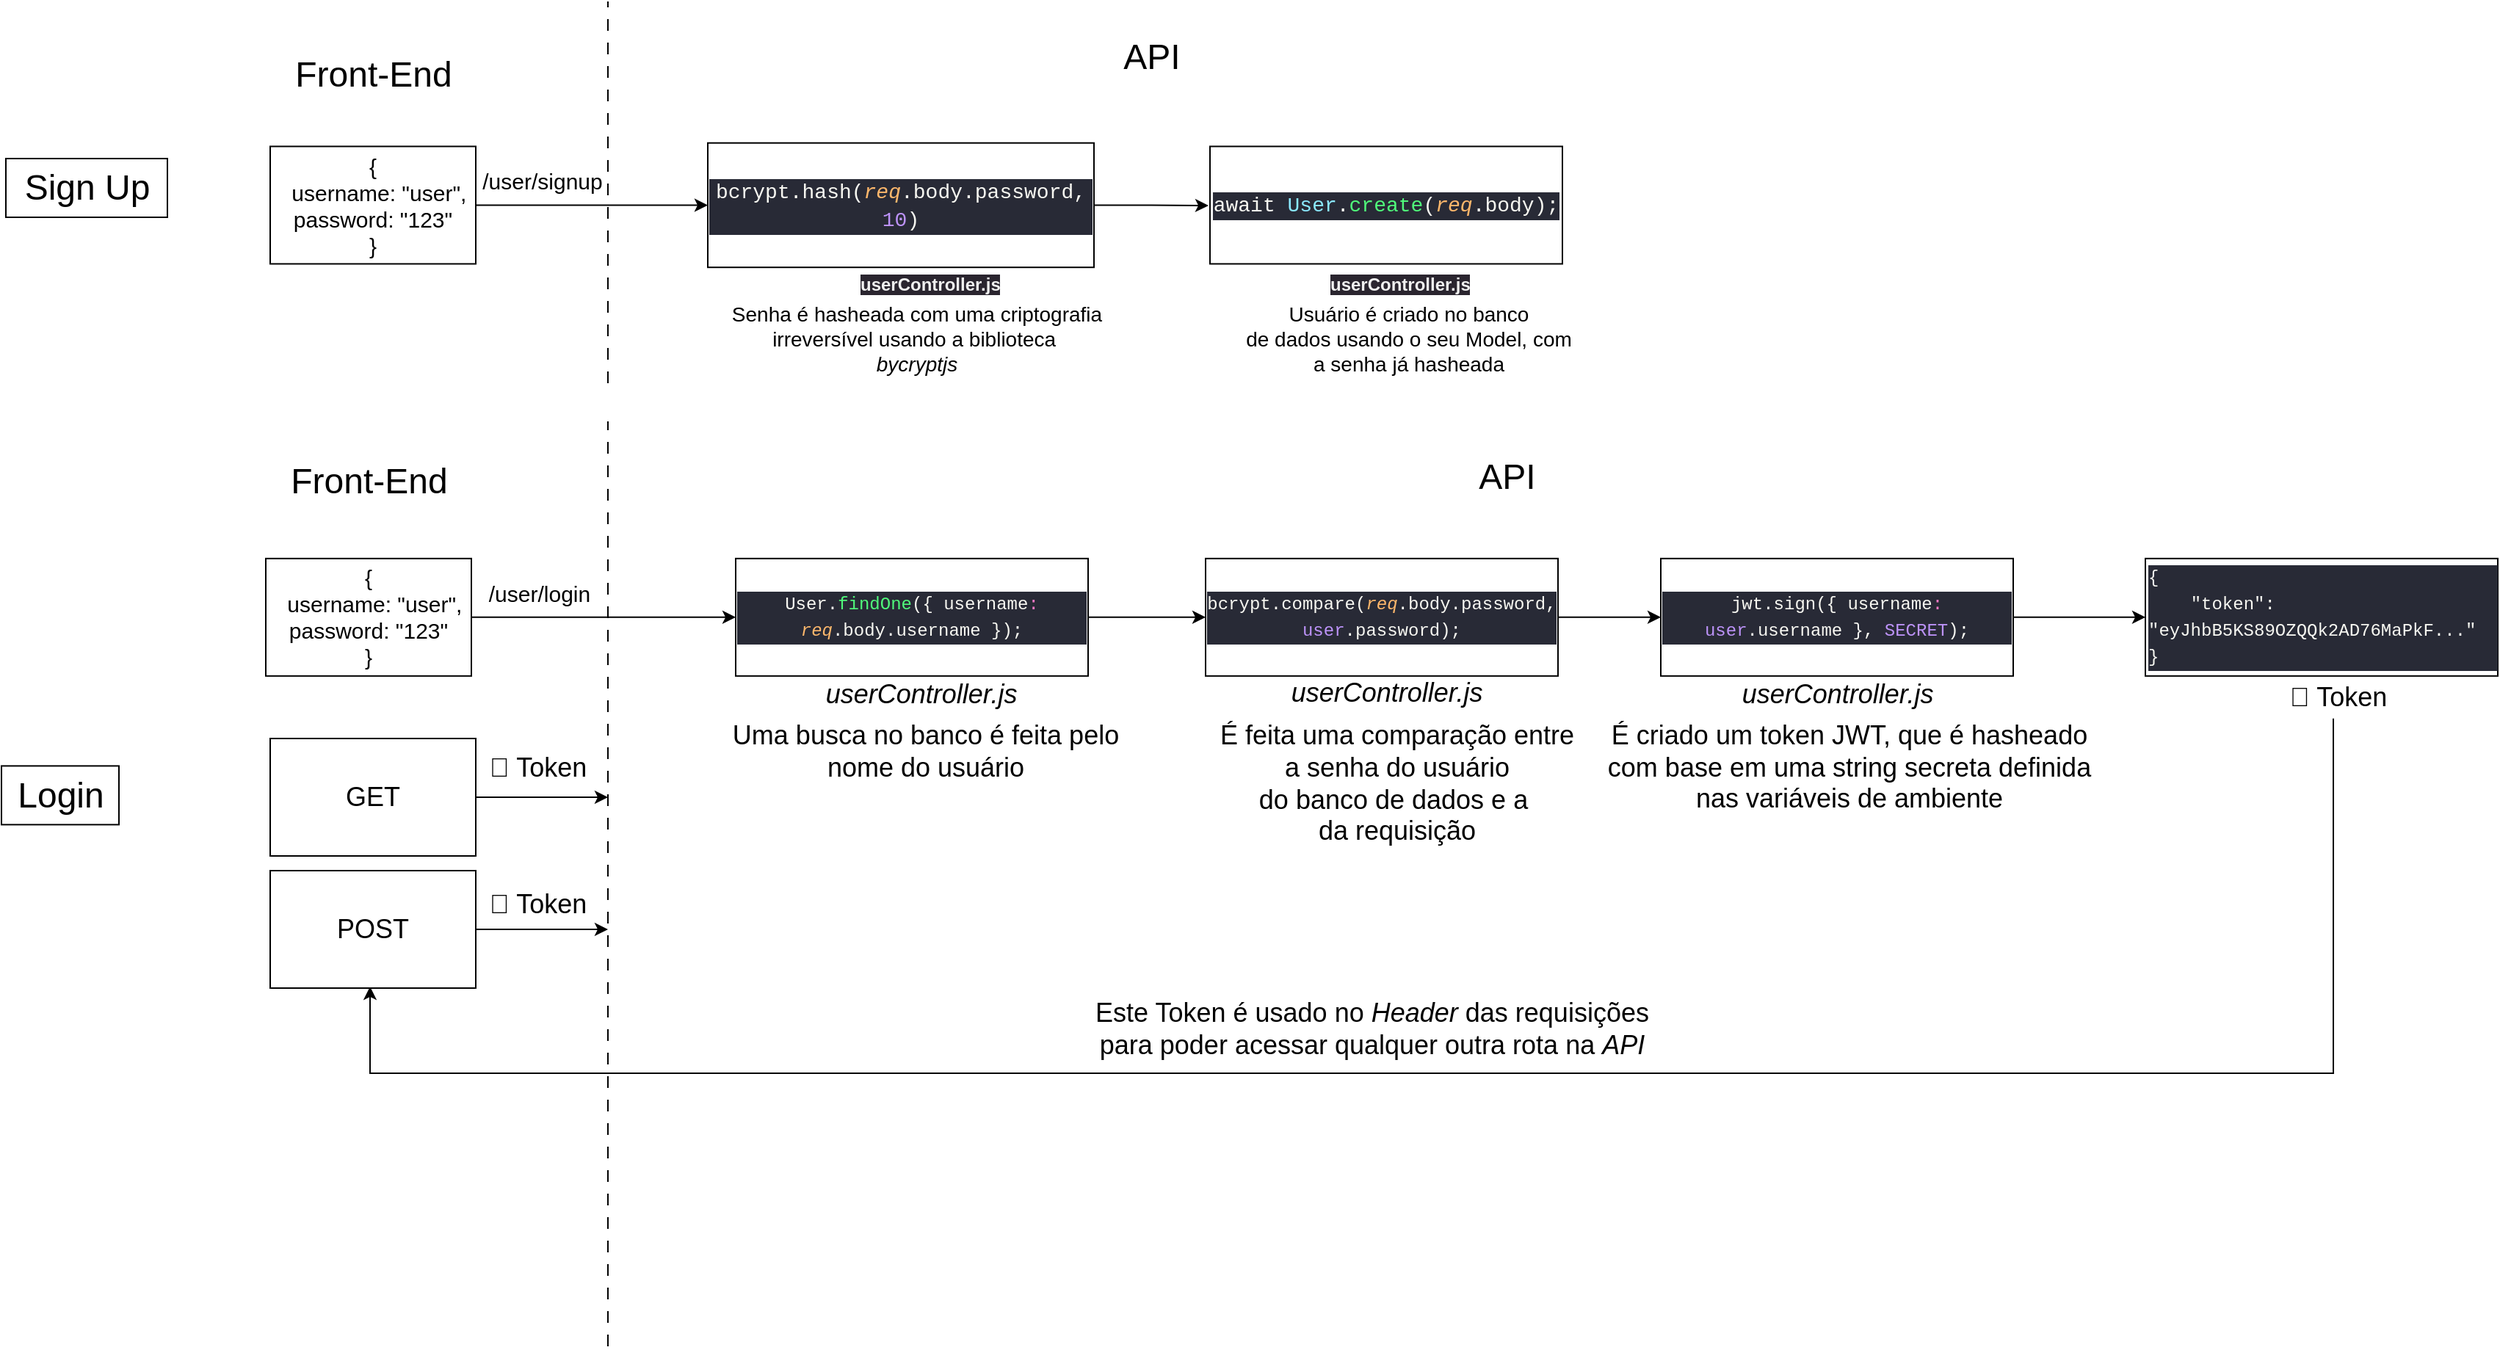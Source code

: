 <mxfile>
    <diagram name="Page-1" id="P8LCigwueWlHuuaHy9ja">
        <mxGraphModel dx="1793" dy="614" grid="0" gridSize="10" guides="1" tooltips="1" connect="1" arrows="1" fold="1" page="1" pageScale="1" pageWidth="850" pageHeight="1100" math="0" shadow="0">
            <root>
                <mxCell id="0"/>
                <mxCell id="1" parent="0"/>
                <mxCell id="gmmMnPffJitp2xm2gEH7-10" style="edgeStyle=orthogonalEdgeStyle;rounded=0;orthogonalLoop=1;jettySize=auto;html=1;" parent="1" source="gmmMnPffJitp2xm2gEH7-2" target="gmmMnPffJitp2xm2gEH7-6" edge="1">
                    <mxGeometry relative="1" as="geometry"/>
                </mxCell>
                <mxCell id="gmmMnPffJitp2xm2gEH7-2" value="&lt;font style=&quot;font-size: 15px;&quot;&gt;{&lt;br&gt;&amp;nbsp; username: &quot;user&quot;,&lt;br&gt;password: &quot;123&quot;&lt;br&gt;}&lt;/font&gt;" style="rounded=0;whiteSpace=wrap;html=1;" parent="1" vertex="1">
                    <mxGeometry x="180" y="161.73" width="140" height="80" as="geometry"/>
                </mxCell>
                <mxCell id="gmmMnPffJitp2xm2gEH7-3" value="&lt;font style=&quot;font-size: 24px;&quot;&gt;Sign Up&lt;/font&gt;" style="text;html=1;align=center;verticalAlign=middle;resizable=0;points=[];autosize=1;fillColor=none;strokeColor=default;" parent="1" vertex="1">
                    <mxGeometry y="170" width="110" height="40" as="geometry"/>
                </mxCell>
                <mxCell id="gmmMnPffJitp2xm2gEH7-17" style="edgeStyle=orthogonalEdgeStyle;rounded=0;orthogonalLoop=1;jettySize=auto;html=1;" parent="1" source="gmmMnPffJitp2xm2gEH7-6" edge="1">
                    <mxGeometry relative="1" as="geometry">
                        <mxPoint x="819" y="202" as="targetPoint"/>
                    </mxGeometry>
                </mxCell>
                <mxCell id="gmmMnPffJitp2xm2gEH7-6" value="&lt;div style=&quot;color: rgb(248, 248, 242); background-color: rgb(40, 42, 54); font-family: Menlo, Monaco, &amp;quot;Courier New&amp;quot;, monospace; line-height: 18px;&quot;&gt;&lt;font style=&quot;font-size: 14px;&quot;&gt;bcrypt.hash(&lt;span style=&quot;color: rgb(255, 184, 108); font-style: italic;&quot;&gt;req&lt;/span&gt;.body.password, &lt;span style=&quot;color: rgb(189, 147, 249);&quot;&gt;10&lt;/span&gt;)&lt;/font&gt;&lt;/div&gt;" style="rounded=0;whiteSpace=wrap;html=1;" parent="1" vertex="1">
                    <mxGeometry x="478" y="159.37" width="263" height="84.73" as="geometry"/>
                </mxCell>
                <mxCell id="gmmMnPffJitp2xm2gEH7-7" value="" style="endArrow=none;html=1;rounded=0;dashed=1;dashPattern=8 8;" parent="1" edge="1">
                    <mxGeometry width="50" height="50" relative="1" as="geometry">
                        <mxPoint x="410" y="323" as="sourcePoint"/>
                        <mxPoint x="410" y="63" as="targetPoint"/>
                    </mxGeometry>
                </mxCell>
                <mxCell id="gmmMnPffJitp2xm2gEH7-8" value="&lt;font style=&quot;font-size: 24px;&quot;&gt;API&lt;/font&gt;" style="text;html=1;align=center;verticalAlign=middle;resizable=0;points=[];autosize=1;strokeColor=none;fillColor=none;" parent="1" vertex="1">
                    <mxGeometry x="750" y="81.31" width="60" height="40" as="geometry"/>
                </mxCell>
                <mxCell id="gmmMnPffJitp2xm2gEH7-11" value="&lt;font style=&quot;font-size: 15px;&quot;&gt;/user/signup&lt;/font&gt;" style="text;html=1;align=center;verticalAlign=middle;resizable=0;points=[];autosize=1;strokeColor=none;fillColor=none;" parent="1" vertex="1">
                    <mxGeometry x="315" y="170" width="100" height="30" as="geometry"/>
                </mxCell>
                <mxCell id="gmmMnPffJitp2xm2gEH7-12" value="&lt;span style=&quot;color: rgb(240, 240, 240); font-family: Helvetica; font-size: 12px; font-style: normal; font-variant-ligatures: normal; font-variant-caps: normal; letter-spacing: normal; orphans: 2; text-indent: 0px; text-transform: none; widows: 2; word-spacing: 0px; -webkit-text-stroke-width: 0px; background-color: rgb(42, 37, 47); text-decoration-thickness: initial; text-decoration-style: initial; text-decoration-color: initial; float: none; display: inline !important;&quot;&gt;&lt;b&gt;userController.js&lt;/b&gt;&lt;/span&gt;" style="text;whiteSpace=wrap;html=1;align=left;" parent="1" vertex="1">
                    <mxGeometry x="580" y="241.73" width="120" height="40" as="geometry"/>
                </mxCell>
                <mxCell id="gmmMnPffJitp2xm2gEH7-13" value="&lt;font style=&quot;font-size: 14px;&quot;&gt;Senha é hasheada com uma criptografia&lt;br&gt;irreversível usando a biblioteca&amp;nbsp;&lt;br&gt;&lt;i&gt;bycryptjs&lt;/i&gt;&lt;/font&gt;" style="text;html=1;align=center;verticalAlign=middle;resizable=0;points=[];autosize=1;strokeColor=none;fillColor=none;" parent="1" vertex="1">
                    <mxGeometry x="485" y="262" width="270" height="62" as="geometry"/>
                </mxCell>
                <mxCell id="gmmMnPffJitp2xm2gEH7-14" value="&lt;div style=&quot;color: rgb(248, 248, 242); background-color: rgb(40, 42, 54); font-family: Menlo, Monaco, &amp;quot;Courier New&amp;quot;, monospace; line-height: 18px;&quot;&gt;&lt;div style=&quot;line-height: 18px;&quot;&gt;&lt;font style=&quot;font-size: 14px;&quot;&gt;await &lt;span style=&quot;color: #8be9fd;&quot;&gt;User&lt;/span&gt;.&lt;span style=&quot;color: #50fa7b;&quot;&gt;create&lt;/span&gt;(&lt;span style=&quot;color: #ffb86c;font-style: italic;&quot;&gt;req&lt;/span&gt;.body);&lt;/font&gt;&lt;/div&gt;&lt;/div&gt;" style="rounded=0;whiteSpace=wrap;html=1;" parent="1" vertex="1">
                    <mxGeometry x="820" y="161.73" width="240" height="80" as="geometry"/>
                </mxCell>
                <mxCell id="gmmMnPffJitp2xm2gEH7-15" value="&lt;span style=&quot;color: rgb(240, 240, 240); font-family: Helvetica; font-size: 12px; font-style: normal; font-variant-ligatures: normal; font-variant-caps: normal; letter-spacing: normal; orphans: 2; text-indent: 0px; text-transform: none; widows: 2; word-spacing: 0px; -webkit-text-stroke-width: 0px; background-color: rgb(42, 37, 47); text-decoration-thickness: initial; text-decoration-style: initial; text-decoration-color: initial; float: none; display: inline !important;&quot;&gt;&lt;b&gt;userController.js&lt;/b&gt;&lt;/span&gt;" style="text;whiteSpace=wrap;html=1;align=left;" parent="1" vertex="1">
                    <mxGeometry x="900" y="241.73" width="120" height="40" as="geometry"/>
                </mxCell>
                <mxCell id="gmmMnPffJitp2xm2gEH7-16" value="&lt;font style=&quot;font-size: 14px;&quot;&gt;Usuário é criado no banco&lt;br&gt;de dados usando o seu Model, com&lt;br&gt;a senha já hasheada&lt;/font&gt;" style="text;html=1;align=center;verticalAlign=middle;resizable=0;points=[];autosize=1;strokeColor=none;fillColor=none;" parent="1" vertex="1">
                    <mxGeometry x="835" y="262" width="240" height="62" as="geometry"/>
                </mxCell>
                <mxCell id="gmmMnPffJitp2xm2gEH7-18" style="edgeStyle=orthogonalEdgeStyle;rounded=0;orthogonalLoop=1;jettySize=auto;html=1;" parent="1" source="gmmMnPffJitp2xm2gEH7-19" target="gmmMnPffJitp2xm2gEH7-23" edge="1">
                    <mxGeometry relative="1" as="geometry"/>
                </mxCell>
                <mxCell id="gmmMnPffJitp2xm2gEH7-19" value="&lt;font style=&quot;font-size: 15px;&quot;&gt;{&lt;br&gt;&amp;nbsp; username: &quot;user&quot;,&lt;br&gt;password: &quot;123&quot;&lt;br&gt;}&lt;/font&gt;" style="rounded=0;whiteSpace=wrap;html=1;" parent="1" vertex="1">
                    <mxGeometry x="177" y="442.42" width="140" height="80" as="geometry"/>
                </mxCell>
                <mxCell id="gmmMnPffJitp2xm2gEH7-20" value="&lt;font style=&quot;font-size: 24px;&quot;&gt;Login&lt;/font&gt;" style="text;html=1;align=center;verticalAlign=middle;resizable=0;points=[];autosize=1;fillColor=none;strokeColor=default;" parent="1" vertex="1">
                    <mxGeometry x="-3" y="583.69" width="80" height="40" as="geometry"/>
                </mxCell>
                <mxCell id="gmmMnPffJitp2xm2gEH7-21" value="" style="shape=image;verticalLabelPosition=bottom;labelBackgroundColor=default;verticalAlign=top;aspect=fixed;imageAspect=0;image=https://upload.wikimedia.org/wikipedia/commons/thumb/a/a7/React-icon.svg/1200px-React-icon.svg.png;" parent="1" vertex="1">
                    <mxGeometry x="156" y="372" width="34.5" height="30" as="geometry"/>
                </mxCell>
                <mxCell id="gmmMnPffJitp2xm2gEH7-22" style="edgeStyle=orthogonalEdgeStyle;rounded=0;orthogonalLoop=1;jettySize=auto;html=1;entryX=0;entryY=0.5;entryDx=0;entryDy=0;" parent="1" source="gmmMnPffJitp2xm2gEH7-23" target="gmmMnPffJitp2xm2gEH7-30" edge="1">
                    <mxGeometry relative="1" as="geometry">
                        <mxPoint x="807" y="482" as="targetPoint"/>
                    </mxGeometry>
                </mxCell>
                <mxCell id="gmmMnPffJitp2xm2gEH7-23" value="&lt;div style=&quot;color: rgb(248, 248, 242); background-color: rgb(40, 42, 54); font-family: Menlo, Monaco, &amp;quot;Courier New&amp;quot;, monospace; line-height: 18px;&quot;&gt;&lt;div style=&quot;line-height: 18px;&quot;&gt;User.&lt;span style=&quot;color: #50fa7b;&quot;&gt;findOne&lt;/span&gt;({ username&lt;span style=&quot;color: #ff79c6;&quot;&gt;:&lt;/span&gt; &lt;span style=&quot;color: #ffb86c;font-style: italic;&quot;&gt;req&lt;/span&gt;.body.username });&lt;/div&gt;&lt;/div&gt;" style="rounded=0;whiteSpace=wrap;html=1;" parent="1" vertex="1">
                    <mxGeometry x="497" y="442.42" width="240" height="80" as="geometry"/>
                </mxCell>
                <mxCell id="gmmMnPffJitp2xm2gEH7-24" value="" style="endArrow=none;html=1;rounded=0;dashed=1;dashPattern=8 8;" parent="1" edge="1">
                    <mxGeometry width="50" height="50" relative="1" as="geometry">
                        <mxPoint x="410" y="979" as="sourcePoint"/>
                        <mxPoint x="410" y="349" as="targetPoint"/>
                    </mxGeometry>
                </mxCell>
                <mxCell id="gmmMnPffJitp2xm2gEH7-25" value="&lt;font style=&quot;font-size: 24px;&quot;&gt;API&lt;/font&gt;" style="text;html=1;align=center;verticalAlign=middle;resizable=0;points=[];autosize=1;strokeColor=none;fillColor=none;" parent="1" vertex="1">
                    <mxGeometry x="992" y="367" width="60" height="40" as="geometry"/>
                </mxCell>
                <mxCell id="gmmMnPffJitp2xm2gEH7-26" value="&lt;font style=&quot;font-size: 24px;&quot;&gt;Front-End&lt;br&gt;&lt;br&gt;&lt;/font&gt;" style="text;html=1;align=center;verticalAlign=middle;resizable=0;points=[];autosize=1;strokeColor=none;fillColor=none;" parent="1" vertex="1">
                    <mxGeometry x="182" y="368.69" width="130" height="70" as="geometry"/>
                </mxCell>
                <mxCell id="gmmMnPffJitp2xm2gEH7-27" value="&lt;font style=&quot;font-size: 15px;&quot;&gt;/user/login&lt;/font&gt;" style="text;html=1;align=center;verticalAlign=middle;resizable=0;points=[];autosize=1;strokeColor=none;fillColor=none;" parent="1" vertex="1">
                    <mxGeometry x="319" y="450.69" width="87" height="30" as="geometry"/>
                </mxCell>
                <mxCell id="gmmMnPffJitp2xm2gEH7-29" value="&lt;font style=&quot;font-size: 18px;&quot;&gt;Uma busca no banco é feita pelo &lt;br&gt;nome do usuário&lt;/font&gt;" style="text;html=1;align=center;verticalAlign=middle;resizable=0;points=[];autosize=1;strokeColor=none;fillColor=none;" parent="1" vertex="1">
                    <mxGeometry x="485" y="546.69" width="281" height="55" as="geometry"/>
                </mxCell>
                <mxCell id="gmmMnPffJitp2xm2gEH7-37" style="edgeStyle=orthogonalEdgeStyle;rounded=0;orthogonalLoop=1;jettySize=auto;html=1;entryX=0;entryY=0.5;entryDx=0;entryDy=0;" parent="1" source="gmmMnPffJitp2xm2gEH7-30" target="gmmMnPffJitp2xm2gEH7-33" edge="1">
                    <mxGeometry relative="1" as="geometry">
                        <mxPoint x="1117" y="482.42" as="targetPoint"/>
                    </mxGeometry>
                </mxCell>
                <mxCell id="gmmMnPffJitp2xm2gEH7-30" value="&lt;div style=&quot;color: rgb(248, 248, 242); background-color: rgb(40, 42, 54); font-family: Menlo, Monaco, &amp;quot;Courier New&amp;quot;, monospace; line-height: 18px;&quot;&gt;&lt;div style=&quot;line-height: 18px;&quot;&gt;&lt;div style=&quot;line-height: 18px;&quot;&gt;bcrypt.compare(&lt;span style=&quot;color: #ffb86c;font-style: italic;&quot;&gt;req&lt;/span&gt;.body.password, &lt;span style=&quot;color: #bd93f9;&quot;&gt;user&lt;/span&gt;.password);&lt;/div&gt;&lt;/div&gt;&lt;/div&gt;" style="rounded=0;whiteSpace=wrap;html=1;" parent="1" vertex="1">
                    <mxGeometry x="817" y="442.42" width="240" height="80" as="geometry"/>
                </mxCell>
                <mxCell id="gmmMnPffJitp2xm2gEH7-32" value="&lt;font style=&quot;font-size: 18px;&quot;&gt;É feita uma comparação entre &lt;br&gt;a senha do usuário&lt;br&gt;do banco de dados e a&amp;nbsp;&lt;br&gt;da requisição&lt;/font&gt;" style="text;html=1;align=center;verticalAlign=middle;resizable=0;points=[];autosize=1;strokeColor=none;fillColor=none;" parent="1" vertex="1">
                    <mxGeometry x="817" y="547" width="259" height="98" as="geometry"/>
                </mxCell>
                <mxCell id="gmmMnPffJitp2xm2gEH7-38" style="edgeStyle=orthogonalEdgeStyle;rounded=0;orthogonalLoop=1;jettySize=auto;html=1;entryX=0;entryY=0.5;entryDx=0;entryDy=0;" parent="1" source="gmmMnPffJitp2xm2gEH7-33" target="gmmMnPffJitp2xm2gEH7-36" edge="1">
                    <mxGeometry relative="1" as="geometry"/>
                </mxCell>
                <mxCell id="gmmMnPffJitp2xm2gEH7-33" value="&lt;div style=&quot;color: rgb(248, 248, 242); background-color: rgb(40, 42, 54); font-family: Menlo, Monaco, &amp;quot;Courier New&amp;quot;, monospace; line-height: 18px;&quot;&gt;&lt;div style=&quot;line-height: 18px;&quot;&gt;&lt;div style=&quot;line-height: 18px;&quot;&gt;&lt;div style=&quot;line-height: 18px;&quot;&gt;jwt.sign({ username&lt;span style=&quot;color: #ff79c6;&quot;&gt;:&lt;/span&gt; &lt;span style=&quot;color: #bd93f9;&quot;&gt;user&lt;/span&gt;.username }, &lt;span style=&quot;color: #bd93f9;&quot;&gt;SECRET&lt;/span&gt;);&lt;/div&gt;&lt;/div&gt;&lt;/div&gt;&lt;/div&gt;" style="rounded=0;whiteSpace=wrap;html=1;" parent="1" vertex="1">
                    <mxGeometry x="1127" y="442.42" width="240" height="80" as="geometry"/>
                </mxCell>
                <mxCell id="gmmMnPffJitp2xm2gEH7-35" value="&lt;font style=&quot;font-size: 18px;&quot;&gt;É criado um token JWT, que é hasheado&lt;br&gt;com base em uma string secreta definida&lt;br&gt;nas variáveis de ambiente&lt;/font&gt;" style="text;html=1;align=center;verticalAlign=middle;resizable=0;points=[];autosize=1;strokeColor=none;fillColor=none;" parent="1" vertex="1">
                    <mxGeometry x="1081" y="546.69" width="347" height="77" as="geometry"/>
                </mxCell>
                <mxCell id="gmmMnPffJitp2xm2gEH7-36" value="&lt;div style=&quot;color: rgb(248, 248, 242); background-color: rgb(40, 42, 54); font-family: Menlo, Monaco, &amp;quot;Courier New&amp;quot;, monospace; line-height: 18px;&quot;&gt;&lt;div style=&quot;line-height: 18px;&quot;&gt;&lt;div style=&quot;line-height: 18px;&quot;&gt;&lt;div style=&quot;line-height: 18px;&quot;&gt;&lt;div style=&quot;line-height: 18px;&quot;&gt;{&lt;/div&gt;&lt;div style=&quot;line-height: 18px;&quot;&gt;&lt;span style=&quot;white-space: pre;&quot;&gt;&amp;nbsp;&amp;nbsp;&amp;nbsp;&amp;nbsp;&lt;/span&gt;&quot;token&quot;: &quot;eyJhbB5KS89OZQQk2AD76MaPkF...&quot;&lt;/div&gt;&lt;div style=&quot;line-height: 18px;&quot;&gt;}&lt;/div&gt;&lt;/div&gt;&lt;/div&gt;&lt;/div&gt;&lt;/div&gt;" style="rounded=0;whiteSpace=wrap;html=1;align=left;" parent="1" vertex="1">
                    <mxGeometry x="1457" y="442.42" width="240" height="80" as="geometry"/>
                </mxCell>
                <mxCell id="gmmMnPffJitp2xm2gEH7-52" style="edgeStyle=orthogonalEdgeStyle;rounded=0;orthogonalLoop=1;jettySize=auto;html=1;entryX=0.5;entryY=1;entryDx=0;entryDy=0;" parent="1" edge="1">
                    <mxGeometry relative="1" as="geometry">
                        <Array as="points">
                            <mxPoint x="1585" y="793"/>
                            <mxPoint x="248" y="793"/>
                        </Array>
                        <mxPoint x="1585" y="551.42" as="sourcePoint"/>
                        <mxPoint x="248" y="734.0" as="targetPoint"/>
                    </mxGeometry>
                </mxCell>
                <mxCell id="gmmMnPffJitp2xm2gEH7-39" value="&lt;font style=&quot;font-size: 18px;&quot;&gt;🔑 Token&lt;/font&gt;" style="text;html=1;align=center;verticalAlign=middle;resizable=0;points=[];autosize=1;strokeColor=none;fillColor=none;" parent="1" vertex="1">
                    <mxGeometry x="1543" y="520.42" width="89" height="34" as="geometry"/>
                </mxCell>
                <mxCell id="gmmMnPffJitp2xm2gEH7-46" style="edgeStyle=orthogonalEdgeStyle;rounded=0;orthogonalLoop=1;jettySize=auto;html=1;" parent="1" source="gmmMnPffJitp2xm2gEH7-41" edge="1">
                    <mxGeometry relative="1" as="geometry">
                        <mxPoint x="410" y="695" as="targetPoint"/>
                    </mxGeometry>
                </mxCell>
                <mxCell id="gmmMnPffJitp2xm2gEH7-41" value="&lt;font style=&quot;font-size: 18px;&quot;&gt;POST&lt;/font&gt;" style="rounded=0;whiteSpace=wrap;html=1;" parent="1" vertex="1">
                    <mxGeometry x="180" y="655" width="140" height="80" as="geometry"/>
                </mxCell>
                <mxCell id="gmmMnPffJitp2xm2gEH7-45" style="edgeStyle=orthogonalEdgeStyle;rounded=0;orthogonalLoop=1;jettySize=auto;html=1;" parent="1" source="gmmMnPffJitp2xm2gEH7-42" edge="1">
                    <mxGeometry relative="1" as="geometry">
                        <mxPoint x="410" y="605" as="targetPoint"/>
                    </mxGeometry>
                </mxCell>
                <mxCell id="gmmMnPffJitp2xm2gEH7-42" value="&lt;font style=&quot;font-size: 18px;&quot;&gt;GET&lt;/font&gt;" style="rounded=0;whiteSpace=wrap;html=1;" parent="1" vertex="1">
                    <mxGeometry x="180" y="565" width="140" height="80" as="geometry"/>
                </mxCell>
                <mxCell id="gmmMnPffJitp2xm2gEH7-53" value="&lt;font style=&quot;font-size: 18px;&quot;&gt;Este Token é usado no &lt;i style=&quot;&quot;&gt;Header&lt;/i&gt; das requisições&lt;br&gt;para poder acessar qualquer outra rota na &lt;i style=&quot;&quot;&gt;API&lt;/i&gt;&lt;/font&gt;" style="text;html=1;align=center;verticalAlign=middle;resizable=0;points=[];autosize=1;strokeColor=none;fillColor=none;" parent="1" vertex="1">
                    <mxGeometry x="732" y="735" width="395" height="55" as="geometry"/>
                </mxCell>
                <mxCell id="bGhmSErIRBEKyOTZzh4E-5" value="" style="shape=image;verticalLabelPosition=bottom;labelBackgroundColor=default;verticalAlign=top;aspect=fixed;imageAspect=0;image=https://upload.wikimedia.org/wikipedia/commons/thumb/a/a7/React-icon.svg/1200px-React-icon.svg.png;" parent="1" vertex="1">
                    <mxGeometry x="159" y="95.04" width="34.5" height="30" as="geometry"/>
                </mxCell>
                <mxCell id="bGhmSErIRBEKyOTZzh4E-6" value="&lt;font style=&quot;font-size: 24px;&quot;&gt;Front-End&lt;br&gt;&lt;br&gt;&lt;/font&gt;" style="text;html=1;align=center;verticalAlign=middle;resizable=0;points=[];autosize=1;strokeColor=none;fillColor=none;" parent="1" vertex="1">
                    <mxGeometry x="185" y="91.73" width="130" height="70" as="geometry"/>
                </mxCell>
                <mxCell id="bGhmSErIRBEKyOTZzh4E-9" value="&lt;font style=&quot;font-size: 18px;&quot;&gt;&lt;i&gt;userController.js&lt;/i&gt;&lt;/font&gt;" style="text;html=1;align=center;verticalAlign=middle;resizable=0;points=[];autosize=1;strokeColor=none;fillColor=none;" parent="1" vertex="1">
                    <mxGeometry x="549" y="518.42" width="148" height="34" as="geometry"/>
                </mxCell>
                <mxCell id="bGhmSErIRBEKyOTZzh4E-10" value="&lt;font style=&quot;font-size: 18px;&quot;&gt;&lt;i&gt;userController.js&lt;/i&gt;&lt;/font&gt;" style="text;html=1;align=center;verticalAlign=middle;resizable=0;points=[];autosize=1;strokeColor=none;fillColor=none;" parent="1" vertex="1">
                    <mxGeometry x="866" y="517.42" width="148" height="34" as="geometry"/>
                </mxCell>
                <mxCell id="bGhmSErIRBEKyOTZzh4E-11" value="&lt;font style=&quot;font-size: 18px;&quot;&gt;&lt;i&gt;userController.js&lt;/i&gt;&lt;/font&gt;" style="text;html=1;align=center;verticalAlign=middle;resizable=0;points=[];autosize=1;strokeColor=none;fillColor=none;" parent="1" vertex="1">
                    <mxGeometry x="1173" y="518.42" width="148" height="34" as="geometry"/>
                </mxCell>
                <mxCell id="bGhmSErIRBEKyOTZzh4E-12" value="&lt;font style=&quot;font-size: 18px;&quot;&gt;🔑 Token&lt;/font&gt;" style="text;html=1;align=center;verticalAlign=middle;resizable=0;points=[];autosize=1;strokeColor=none;fillColor=none;" parent="1" vertex="1">
                    <mxGeometry x="317" y="568.19" width="89" height="34" as="geometry"/>
                </mxCell>
                <mxCell id="bGhmSErIRBEKyOTZzh4E-13" value="&lt;font style=&quot;font-size: 18px;&quot;&gt;🔑 Token&lt;/font&gt;" style="text;html=1;align=center;verticalAlign=middle;resizable=0;points=[];autosize=1;strokeColor=none;fillColor=none;" parent="1" vertex="1">
                    <mxGeometry x="317" y="661" width="89" height="34" as="geometry"/>
                </mxCell>
            </root>
        </mxGraphModel>
    </diagram>
</mxfile>
